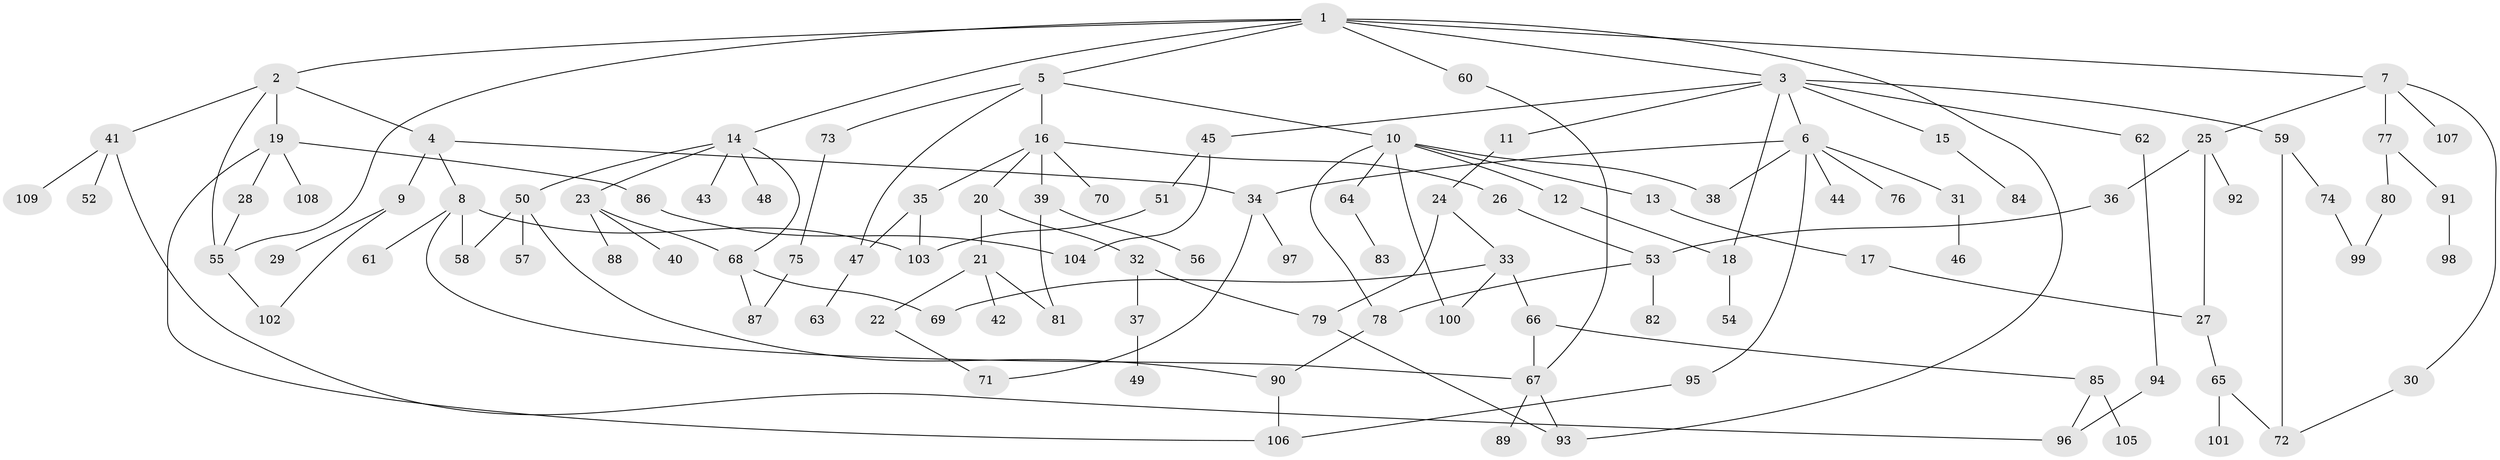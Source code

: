 // Generated by graph-tools (version 1.1) at 2025/13/03/09/25 04:13:34]
// undirected, 109 vertices, 141 edges
graph export_dot {
graph [start="1"]
  node [color=gray90,style=filled];
  1;
  2;
  3;
  4;
  5;
  6;
  7;
  8;
  9;
  10;
  11;
  12;
  13;
  14;
  15;
  16;
  17;
  18;
  19;
  20;
  21;
  22;
  23;
  24;
  25;
  26;
  27;
  28;
  29;
  30;
  31;
  32;
  33;
  34;
  35;
  36;
  37;
  38;
  39;
  40;
  41;
  42;
  43;
  44;
  45;
  46;
  47;
  48;
  49;
  50;
  51;
  52;
  53;
  54;
  55;
  56;
  57;
  58;
  59;
  60;
  61;
  62;
  63;
  64;
  65;
  66;
  67;
  68;
  69;
  70;
  71;
  72;
  73;
  74;
  75;
  76;
  77;
  78;
  79;
  80;
  81;
  82;
  83;
  84;
  85;
  86;
  87;
  88;
  89;
  90;
  91;
  92;
  93;
  94;
  95;
  96;
  97;
  98;
  99;
  100;
  101;
  102;
  103;
  104;
  105;
  106;
  107;
  108;
  109;
  1 -- 2;
  1 -- 3;
  1 -- 5;
  1 -- 7;
  1 -- 14;
  1 -- 55;
  1 -- 60;
  1 -- 93;
  2 -- 4;
  2 -- 19;
  2 -- 41;
  2 -- 55;
  3 -- 6;
  3 -- 11;
  3 -- 15;
  3 -- 18;
  3 -- 45;
  3 -- 59;
  3 -- 62;
  4 -- 8;
  4 -- 9;
  4 -- 34;
  5 -- 10;
  5 -- 16;
  5 -- 47;
  5 -- 73;
  6 -- 31;
  6 -- 44;
  6 -- 76;
  6 -- 95;
  6 -- 34;
  6 -- 38;
  7 -- 25;
  7 -- 30;
  7 -- 77;
  7 -- 107;
  8 -- 58;
  8 -- 61;
  8 -- 103;
  8 -- 67;
  9 -- 29;
  9 -- 102;
  10 -- 12;
  10 -- 13;
  10 -- 38;
  10 -- 64;
  10 -- 100;
  10 -- 78;
  11 -- 24;
  12 -- 18;
  13 -- 17;
  14 -- 23;
  14 -- 43;
  14 -- 48;
  14 -- 50;
  14 -- 68;
  15 -- 84;
  16 -- 20;
  16 -- 26;
  16 -- 35;
  16 -- 39;
  16 -- 70;
  17 -- 27;
  18 -- 54;
  19 -- 28;
  19 -- 86;
  19 -- 108;
  19 -- 106;
  20 -- 21;
  20 -- 32;
  21 -- 22;
  21 -- 42;
  21 -- 81;
  22 -- 71;
  23 -- 40;
  23 -- 68;
  23 -- 88;
  24 -- 33;
  24 -- 79;
  25 -- 27;
  25 -- 36;
  25 -- 92;
  26 -- 53;
  27 -- 65;
  28 -- 55;
  30 -- 72;
  31 -- 46;
  32 -- 37;
  32 -- 79;
  33 -- 66;
  33 -- 100;
  33 -- 69;
  34 -- 71;
  34 -- 97;
  35 -- 103;
  35 -- 47;
  36 -- 53;
  37 -- 49;
  39 -- 56;
  39 -- 81;
  41 -- 52;
  41 -- 109;
  41 -- 96;
  45 -- 51;
  45 -- 104;
  47 -- 63;
  50 -- 57;
  50 -- 58;
  50 -- 90;
  51 -- 103;
  53 -- 78;
  53 -- 82;
  55 -- 102;
  59 -- 72;
  59 -- 74;
  60 -- 67;
  62 -- 94;
  64 -- 83;
  65 -- 101;
  65 -- 72;
  66 -- 67;
  66 -- 85;
  67 -- 89;
  67 -- 93;
  68 -- 69;
  68 -- 87;
  73 -- 75;
  74 -- 99;
  75 -- 87;
  77 -- 80;
  77 -- 91;
  78 -- 90;
  79 -- 93;
  80 -- 99;
  85 -- 105;
  85 -- 96;
  86 -- 104;
  90 -- 106;
  91 -- 98;
  94 -- 96;
  95 -- 106;
}
